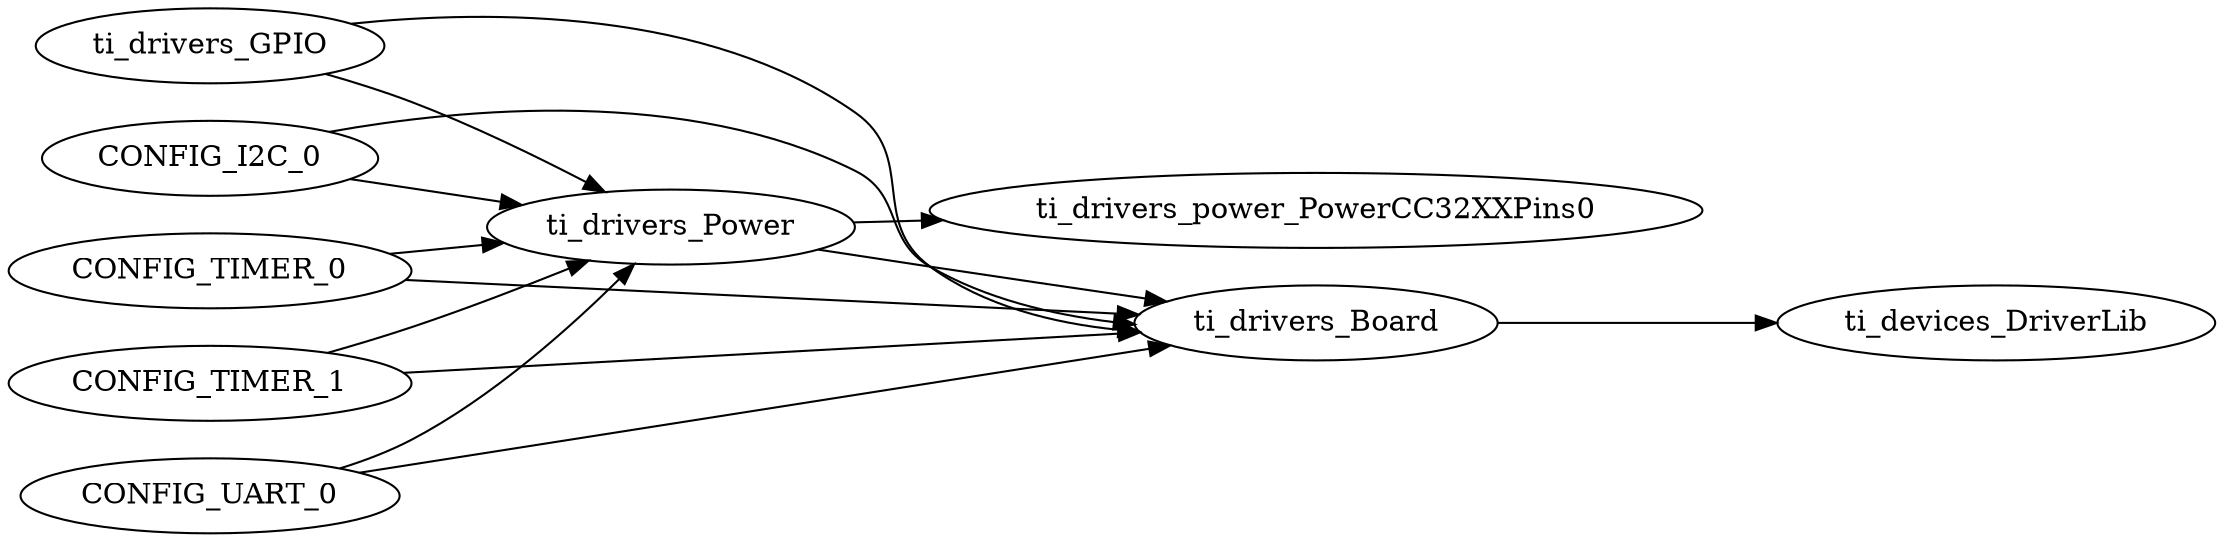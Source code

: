 digraph Model
{
    graph[rankdir=LR]

    // mod.$name=/ti/devices/DriverLib

    // mod.$name=/ti/drivers/Board
    ti_drivers_Board -> ti_devices_DriverLib

    // mod.$name=/ti/drivers/GPIO
    ti_drivers_GPIO -> ti_drivers_Power
    ti_drivers_GPIO -> ti_drivers_Board

    // mod.$name=/ti/drivers/I2C
    CONFIG_I2C_0 -> ti_drivers_Power
    CONFIG_I2C_0 -> ti_drivers_Board

    // mod.$name=/ti/drivers/Power
    ti_drivers_Power -> ti_drivers_Board
    ti_drivers_Power -> ti_drivers_power_PowerCC32XXPins0

    // mod.$name=/ti/drivers/RTOS

    // mod.$name=/ti/drivers/Timer
    CONFIG_TIMER_0 -> ti_drivers_Power
    CONFIG_TIMER_0 -> ti_drivers_Board
    CONFIG_TIMER_1 -> ti_drivers_Power
    CONFIG_TIMER_1 -> ti_drivers_Board

    // mod.$name=/ti/drivers/UART
    CONFIG_UART_0 -> ti_drivers_Power
    CONFIG_UART_0 -> ti_drivers_Board

    // mod.$name=/ti/drivers/power/PowerCC32XXPins
}
